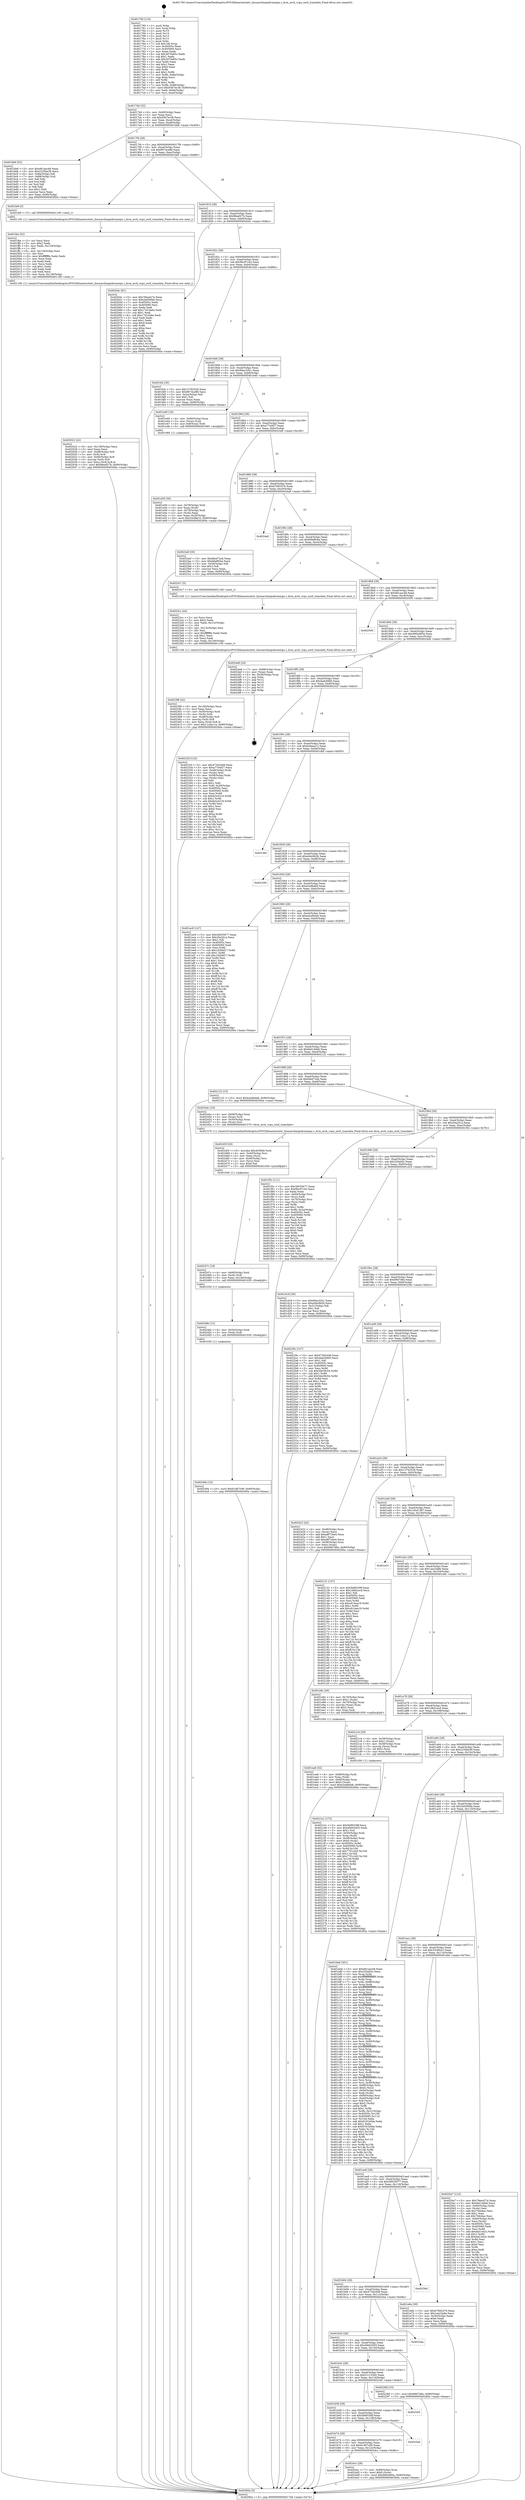 digraph "0x401760" {
  label = "0x401760 (/mnt/c/Users/mathe/Desktop/tcc/POCII/binaries/extr_linuxarchmipskvmmips.c_kvm_arch_vcpu_ioctl_translate_Final-ollvm.out::main(0))"
  labelloc = "t"
  node[shape=record]

  Entry [label="",width=0.3,height=0.3,shape=circle,fillcolor=black,style=filled]
  "0x4017d4" [label="{
     0x4017d4 [32]\l
     | [instrs]\l
     &nbsp;&nbsp;0x4017d4 \<+6\>: mov -0x90(%rbp),%eax\l
     &nbsp;&nbsp;0x4017da \<+2\>: mov %eax,%ecx\l
     &nbsp;&nbsp;0x4017dc \<+6\>: sub $0x93b7ec38,%ecx\l
     &nbsp;&nbsp;0x4017e2 \<+6\>: mov %eax,-0xa4(%rbp)\l
     &nbsp;&nbsp;0x4017e8 \<+6\>: mov %ecx,-0xa8(%rbp)\l
     &nbsp;&nbsp;0x4017ee \<+6\>: je 0000000000401bb6 \<main+0x456\>\l
  }"]
  "0x401bb6" [label="{
     0x401bb6 [53]\l
     | [instrs]\l
     &nbsp;&nbsp;0x401bb6 \<+5\>: mov $0xd61aac48,%eax\l
     &nbsp;&nbsp;0x401bbb \<+5\>: mov $0x2235ba39,%ecx\l
     &nbsp;&nbsp;0x401bc0 \<+6\>: mov -0x8a(%rbp),%dl\l
     &nbsp;&nbsp;0x401bc6 \<+7\>: mov -0x89(%rbp),%sil\l
     &nbsp;&nbsp;0x401bcd \<+3\>: mov %dl,%dil\l
     &nbsp;&nbsp;0x401bd0 \<+3\>: and %sil,%dil\l
     &nbsp;&nbsp;0x401bd3 \<+3\>: xor %sil,%dl\l
     &nbsp;&nbsp;0x401bd6 \<+3\>: or %dl,%dil\l
     &nbsp;&nbsp;0x401bd9 \<+4\>: test $0x1,%dil\l
     &nbsp;&nbsp;0x401bdd \<+3\>: cmovne %ecx,%eax\l
     &nbsp;&nbsp;0x401be0 \<+6\>: mov %eax,-0x90(%rbp)\l
     &nbsp;&nbsp;0x401be6 \<+5\>: jmp 000000000040260a \<main+0xeaa\>\l
  }"]
  "0x4017f4" [label="{
     0x4017f4 [28]\l
     | [instrs]\l
     &nbsp;&nbsp;0x4017f4 \<+5\>: jmp 00000000004017f9 \<main+0x99\>\l
     &nbsp;&nbsp;0x4017f9 \<+6\>: mov -0xa4(%rbp),%eax\l
     &nbsp;&nbsp;0x4017ff \<+5\>: sub $0x9674ce86,%eax\l
     &nbsp;&nbsp;0x401804 \<+6\>: mov %eax,-0xac(%rbp)\l
     &nbsp;&nbsp;0x40180a \<+6\>: je 0000000000401fe9 \<main+0x889\>\l
  }"]
  "0x40260a" [label="{
     0x40260a [5]\l
     | [instrs]\l
     &nbsp;&nbsp;0x40260a \<+5\>: jmp 00000000004017d4 \<main+0x74\>\l
  }"]
  "0x401760" [label="{
     0x401760 [116]\l
     | [instrs]\l
     &nbsp;&nbsp;0x401760 \<+1\>: push %rbp\l
     &nbsp;&nbsp;0x401761 \<+3\>: mov %rsp,%rbp\l
     &nbsp;&nbsp;0x401764 \<+2\>: push %r15\l
     &nbsp;&nbsp;0x401766 \<+2\>: push %r14\l
     &nbsp;&nbsp;0x401768 \<+2\>: push %r13\l
     &nbsp;&nbsp;0x40176a \<+2\>: push %r12\l
     &nbsp;&nbsp;0x40176c \<+1\>: push %rbx\l
     &nbsp;&nbsp;0x40176d \<+7\>: sub $0x148,%rsp\l
     &nbsp;&nbsp;0x401774 \<+7\>: mov 0x40505c,%eax\l
     &nbsp;&nbsp;0x40177b \<+7\>: mov 0x405060,%ecx\l
     &nbsp;&nbsp;0x401782 \<+2\>: mov %eax,%edx\l
     &nbsp;&nbsp;0x401784 \<+6\>: sub $0x3d70a65c,%edx\l
     &nbsp;&nbsp;0x40178a \<+3\>: sub $0x1,%edx\l
     &nbsp;&nbsp;0x40178d \<+6\>: add $0x3d70a65c,%edx\l
     &nbsp;&nbsp;0x401793 \<+3\>: imul %edx,%eax\l
     &nbsp;&nbsp;0x401796 \<+3\>: and $0x1,%eax\l
     &nbsp;&nbsp;0x401799 \<+3\>: cmp $0x0,%eax\l
     &nbsp;&nbsp;0x40179c \<+4\>: sete %r8b\l
     &nbsp;&nbsp;0x4017a0 \<+4\>: and $0x1,%r8b\l
     &nbsp;&nbsp;0x4017a4 \<+7\>: mov %r8b,-0x8a(%rbp)\l
     &nbsp;&nbsp;0x4017ab \<+3\>: cmp $0xa,%ecx\l
     &nbsp;&nbsp;0x4017ae \<+4\>: setl %r8b\l
     &nbsp;&nbsp;0x4017b2 \<+4\>: and $0x1,%r8b\l
     &nbsp;&nbsp;0x4017b6 \<+7\>: mov %r8b,-0x89(%rbp)\l
     &nbsp;&nbsp;0x4017bd \<+10\>: movl $0x93b7ec38,-0x90(%rbp)\l
     &nbsp;&nbsp;0x4017c7 \<+6\>: mov %edi,-0x94(%rbp)\l
     &nbsp;&nbsp;0x4017cd \<+7\>: mov %rsi,-0xa0(%rbp)\l
  }"]
  Exit [label="",width=0.3,height=0.3,shape=circle,fillcolor=black,style=filled,peripheries=2]
  "0x401fe9" [label="{
     0x401fe9 [5]\l
     | [instrs]\l
     &nbsp;&nbsp;0x401fe9 \<+5\>: call 0000000000401160 \<next_i\>\l
     | [calls]\l
     &nbsp;&nbsp;0x401160 \{1\} (/mnt/c/Users/mathe/Desktop/tcc/POCII/binaries/extr_linuxarchmipskvmmips.c_kvm_arch_vcpu_ioctl_translate_Final-ollvm.out::next_i)\l
  }"]
  "0x401810" [label="{
     0x401810 [28]\l
     | [instrs]\l
     &nbsp;&nbsp;0x401810 \<+5\>: jmp 0000000000401815 \<main+0xb5\>\l
     &nbsp;&nbsp;0x401815 \<+6\>: mov -0xa4(%rbp),%eax\l
     &nbsp;&nbsp;0x40181b \<+5\>: sub $0x96eef27b,%eax\l
     &nbsp;&nbsp;0x401820 \<+6\>: mov %eax,-0xb0(%rbp)\l
     &nbsp;&nbsp;0x401826 \<+6\>: je 000000000040204c \<main+0x8ec\>\l
  }"]
  "0x401b90" [label="{
     0x401b90\l
  }", style=dashed]
  "0x40204c" [label="{
     0x40204c [91]\l
     | [instrs]\l
     &nbsp;&nbsp;0x40204c \<+5\>: mov $0x78ee427e,%eax\l
     &nbsp;&nbsp;0x402051 \<+5\>: mov $0x2b0585fa,%ecx\l
     &nbsp;&nbsp;0x402056 \<+7\>: mov 0x40505c,%edx\l
     &nbsp;&nbsp;0x40205d \<+7\>: mov 0x405060,%esi\l
     &nbsp;&nbsp;0x402064 \<+2\>: mov %edx,%edi\l
     &nbsp;&nbsp;0x402066 \<+6\>: add $0x17d1da6a,%edi\l
     &nbsp;&nbsp;0x40206c \<+3\>: sub $0x1,%edi\l
     &nbsp;&nbsp;0x40206f \<+6\>: sub $0x17d1da6a,%edi\l
     &nbsp;&nbsp;0x402075 \<+3\>: imul %edi,%edx\l
     &nbsp;&nbsp;0x402078 \<+3\>: and $0x1,%edx\l
     &nbsp;&nbsp;0x40207b \<+3\>: cmp $0x0,%edx\l
     &nbsp;&nbsp;0x40207e \<+4\>: sete %r8b\l
     &nbsp;&nbsp;0x402082 \<+3\>: cmp $0xa,%esi\l
     &nbsp;&nbsp;0x402085 \<+4\>: setl %r9b\l
     &nbsp;&nbsp;0x402089 \<+3\>: mov %r8b,%r10b\l
     &nbsp;&nbsp;0x40208c \<+3\>: and %r9b,%r10b\l
     &nbsp;&nbsp;0x40208f \<+3\>: xor %r9b,%r8b\l
     &nbsp;&nbsp;0x402092 \<+3\>: or %r8b,%r10b\l
     &nbsp;&nbsp;0x402095 \<+4\>: test $0x1,%r10b\l
     &nbsp;&nbsp;0x402099 \<+3\>: cmovne %ecx,%eax\l
     &nbsp;&nbsp;0x40209c \<+6\>: mov %eax,-0x90(%rbp)\l
     &nbsp;&nbsp;0x4020a2 \<+5\>: jmp 000000000040260a \<main+0xeaa\>\l
  }"]
  "0x40182c" [label="{
     0x40182c [28]\l
     | [instrs]\l
     &nbsp;&nbsp;0x40182c \<+5\>: jmp 0000000000401831 \<main+0xd1\>\l
     &nbsp;&nbsp;0x401831 \<+6\>: mov -0xa4(%rbp),%eax\l
     &nbsp;&nbsp;0x401837 \<+5\>: sub $0x9bc97c43,%eax\l
     &nbsp;&nbsp;0x40183c \<+6\>: mov %eax,-0xb4(%rbp)\l
     &nbsp;&nbsp;0x401842 \<+6\>: je 0000000000401fcb \<main+0x86b\>\l
  }"]
  "0x4024cc" [label="{
     0x4024cc [28]\l
     | [instrs]\l
     &nbsp;&nbsp;0x4024cc \<+7\>: mov -0x88(%rbp),%rax\l
     &nbsp;&nbsp;0x4024d3 \<+6\>: movl $0x0,(%rax)\l
     &nbsp;&nbsp;0x4024d9 \<+10\>: movl $0xd90e485a,-0x90(%rbp)\l
     &nbsp;&nbsp;0x4024e3 \<+5\>: jmp 000000000040260a \<main+0xeaa\>\l
  }"]
  "0x401fcb" [label="{
     0x401fcb [30]\l
     | [instrs]\l
     &nbsp;&nbsp;0x401fcb \<+5\>: mov $0x13762526,%eax\l
     &nbsp;&nbsp;0x401fd0 \<+5\>: mov $0x9674ce86,%ecx\l
     &nbsp;&nbsp;0x401fd5 \<+3\>: mov -0x2a(%rbp),%dl\l
     &nbsp;&nbsp;0x401fd8 \<+3\>: test $0x1,%dl\l
     &nbsp;&nbsp;0x401fdb \<+3\>: cmovne %ecx,%eax\l
     &nbsp;&nbsp;0x401fde \<+6\>: mov %eax,-0x90(%rbp)\l
     &nbsp;&nbsp;0x401fe4 \<+5\>: jmp 000000000040260a \<main+0xeaa\>\l
  }"]
  "0x401848" [label="{
     0x401848 [28]\l
     | [instrs]\l
     &nbsp;&nbsp;0x401848 \<+5\>: jmp 000000000040184d \<main+0xed\>\l
     &nbsp;&nbsp;0x40184d \<+6\>: mov -0xa4(%rbp),%eax\l
     &nbsp;&nbsp;0x401853 \<+5\>: sub $0x9dac32b1,%eax\l
     &nbsp;&nbsp;0x401858 \<+6\>: mov %eax,-0xb8(%rbp)\l
     &nbsp;&nbsp;0x40185e \<+6\>: je 0000000000401e40 \<main+0x6e0\>\l
  }"]
  "0x401b74" [label="{
     0x401b74 [28]\l
     | [instrs]\l
     &nbsp;&nbsp;0x401b74 \<+5\>: jmp 0000000000401b79 \<main+0x419\>\l
     &nbsp;&nbsp;0x401b79 \<+6\>: mov -0xa4(%rbp),%eax\l
     &nbsp;&nbsp;0x401b7f \<+5\>: sub $0x61d67c09,%eax\l
     &nbsp;&nbsp;0x401b84 \<+6\>: mov %eax,-0x12c(%rbp)\l
     &nbsp;&nbsp;0x401b8a \<+6\>: je 00000000004024cc \<main+0xd6c\>\l
  }"]
  "0x401e40" [label="{
     0x401e40 [16]\l
     | [instrs]\l
     &nbsp;&nbsp;0x401e40 \<+4\>: mov -0x80(%rbp),%rax\l
     &nbsp;&nbsp;0x401e44 \<+3\>: mov (%rax),%rax\l
     &nbsp;&nbsp;0x401e47 \<+4\>: mov 0x8(%rax),%rdi\l
     &nbsp;&nbsp;0x401e4b \<+5\>: call 0000000000401060 \<atoi@plt\>\l
     | [calls]\l
     &nbsp;&nbsp;0x401060 \{1\} (unknown)\l
  }"]
  "0x401864" [label="{
     0x401864 [28]\l
     | [instrs]\l
     &nbsp;&nbsp;0x401864 \<+5\>: jmp 0000000000401869 \<main+0x109\>\l
     &nbsp;&nbsp;0x401869 \<+6\>: mov -0xa4(%rbp),%eax\l
     &nbsp;&nbsp;0x40186f \<+5\>: sub $0xa77e4f27,%eax\l
     &nbsp;&nbsp;0x401874 \<+6\>: mov %eax,-0xbc(%rbp)\l
     &nbsp;&nbsp;0x40187a \<+6\>: je 00000000004023a9 \<main+0xc49\>\l
  }"]
  "0x4025ad" [label="{
     0x4025ad\l
  }", style=dashed]
  "0x4023a9" [label="{
     0x4023a9 [30]\l
     | [instrs]\l
     &nbsp;&nbsp;0x4023a9 \<+5\>: mov $0xfded72a4,%eax\l
     &nbsp;&nbsp;0x4023ae \<+5\>: mov $0xb9af9cbe,%ecx\l
     &nbsp;&nbsp;0x4023b3 \<+3\>: mov -0x29(%rbp),%dl\l
     &nbsp;&nbsp;0x4023b6 \<+3\>: test $0x1,%dl\l
     &nbsp;&nbsp;0x4023b9 \<+3\>: cmovne %ecx,%eax\l
     &nbsp;&nbsp;0x4023bc \<+6\>: mov %eax,-0x90(%rbp)\l
     &nbsp;&nbsp;0x4023c2 \<+5\>: jmp 000000000040260a \<main+0xeaa\>\l
  }"]
  "0x401880" [label="{
     0x401880 [28]\l
     | [instrs]\l
     &nbsp;&nbsp;0x401880 \<+5\>: jmp 0000000000401885 \<main+0x125\>\l
     &nbsp;&nbsp;0x401885 \<+6\>: mov -0xa4(%rbp),%eax\l
     &nbsp;&nbsp;0x40188b \<+5\>: sub $0xb7692476,%eax\l
     &nbsp;&nbsp;0x401890 \<+6\>: mov %eax,-0xc0(%rbp)\l
     &nbsp;&nbsp;0x401896 \<+6\>: je 00000000004024a9 \<main+0xd49\>\l
  }"]
  "0x401b58" [label="{
     0x401b58 [28]\l
     | [instrs]\l
     &nbsp;&nbsp;0x401b58 \<+5\>: jmp 0000000000401b5d \<main+0x3fd\>\l
     &nbsp;&nbsp;0x401b5d \<+6\>: mov -0xa4(%rbp),%eax\l
     &nbsp;&nbsp;0x401b63 \<+5\>: sub $0x5b89338f,%eax\l
     &nbsp;&nbsp;0x401b68 \<+6\>: mov %eax,-0x128(%rbp)\l
     &nbsp;&nbsp;0x401b6e \<+6\>: je 00000000004025ad \<main+0xe4d\>\l
  }"]
  "0x4024a9" [label="{
     0x4024a9\l
  }", style=dashed]
  "0x40189c" [label="{
     0x40189c [28]\l
     | [instrs]\l
     &nbsp;&nbsp;0x40189c \<+5\>: jmp 00000000004018a1 \<main+0x141\>\l
     &nbsp;&nbsp;0x4018a1 \<+6\>: mov -0xa4(%rbp),%eax\l
     &nbsp;&nbsp;0x4018a7 \<+5\>: sub $0xb9af9cbe,%eax\l
     &nbsp;&nbsp;0x4018ac \<+6\>: mov %eax,-0xc4(%rbp)\l
     &nbsp;&nbsp;0x4018b2 \<+6\>: je 00000000004023c7 \<main+0xc67\>\l
  }"]
  "0x402545" [label="{
     0x402545\l
  }", style=dashed]
  "0x4023c7" [label="{
     0x4023c7 [5]\l
     | [instrs]\l
     &nbsp;&nbsp;0x4023c7 \<+5\>: call 0000000000401160 \<next_i\>\l
     | [calls]\l
     &nbsp;&nbsp;0x401160 \{1\} (/mnt/c/Users/mathe/Desktop/tcc/POCII/binaries/extr_linuxarchmipskvmmips.c_kvm_arch_vcpu_ioctl_translate_Final-ollvm.out::next_i)\l
  }"]
  "0x4018b8" [label="{
     0x4018b8 [28]\l
     | [instrs]\l
     &nbsp;&nbsp;0x4018b8 \<+5\>: jmp 00000000004018bd \<main+0x15d\>\l
     &nbsp;&nbsp;0x4018bd \<+6\>: mov -0xa4(%rbp),%eax\l
     &nbsp;&nbsp;0x4018c3 \<+5\>: sub $0xd61aac48,%eax\l
     &nbsp;&nbsp;0x4018c8 \<+6\>: mov %eax,-0xc8(%rbp)\l
     &nbsp;&nbsp;0x4018ce \<+6\>: je 0000000000402500 \<main+0xda0\>\l
  }"]
  "0x40249a" [label="{
     0x40249a [15]\l
     | [instrs]\l
     &nbsp;&nbsp;0x40249a \<+10\>: movl $0x61d67c09,-0x90(%rbp)\l
     &nbsp;&nbsp;0x4024a4 \<+5\>: jmp 000000000040260a \<main+0xeaa\>\l
  }"]
  "0x402500" [label="{
     0x402500\l
  }", style=dashed]
  "0x4018d4" [label="{
     0x4018d4 [28]\l
     | [instrs]\l
     &nbsp;&nbsp;0x4018d4 \<+5\>: jmp 00000000004018d9 \<main+0x179\>\l
     &nbsp;&nbsp;0x4018d9 \<+6\>: mov -0xa4(%rbp),%eax\l
     &nbsp;&nbsp;0x4018df \<+5\>: sub $0xd90e485a,%eax\l
     &nbsp;&nbsp;0x4018e4 \<+6\>: mov %eax,-0xcc(%rbp)\l
     &nbsp;&nbsp;0x4018ea \<+6\>: je 00000000004024e8 \<main+0xd88\>\l
  }"]
  "0x40248e" [label="{
     0x40248e [12]\l
     | [instrs]\l
     &nbsp;&nbsp;0x40248e \<+4\>: mov -0x50(%rbp),%rdi\l
     &nbsp;&nbsp;0x402492 \<+3\>: mov (%rdi),%rdi\l
     &nbsp;&nbsp;0x402495 \<+5\>: call 0000000000401030 \<free@plt\>\l
     | [calls]\l
     &nbsp;&nbsp;0x401030 \{1\} (unknown)\l
  }"]
  "0x4024e8" [label="{
     0x4024e8 [24]\l
     | [instrs]\l
     &nbsp;&nbsp;0x4024e8 \<+7\>: mov -0x88(%rbp),%rax\l
     &nbsp;&nbsp;0x4024ef \<+2\>: mov (%rax),%eax\l
     &nbsp;&nbsp;0x4024f1 \<+4\>: lea -0x28(%rbp),%rsp\l
     &nbsp;&nbsp;0x4024f5 \<+1\>: pop %rbx\l
     &nbsp;&nbsp;0x4024f6 \<+2\>: pop %r12\l
     &nbsp;&nbsp;0x4024f8 \<+2\>: pop %r13\l
     &nbsp;&nbsp;0x4024fa \<+2\>: pop %r14\l
     &nbsp;&nbsp;0x4024fc \<+2\>: pop %r15\l
     &nbsp;&nbsp;0x4024fe \<+1\>: pop %rbp\l
     &nbsp;&nbsp;0x4024ff \<+1\>: ret\l
  }"]
  "0x4018f0" [label="{
     0x4018f0 [28]\l
     | [instrs]\l
     &nbsp;&nbsp;0x4018f0 \<+5\>: jmp 00000000004018f5 \<main+0x195\>\l
     &nbsp;&nbsp;0x4018f5 \<+6\>: mov -0xa4(%rbp),%eax\l
     &nbsp;&nbsp;0x4018fb \<+5\>: sub $0xdadc9d00,%eax\l
     &nbsp;&nbsp;0x401900 \<+6\>: mov %eax,-0xd0(%rbp)\l
     &nbsp;&nbsp;0x401906 \<+6\>: je 000000000040232f \<main+0xbcf\>\l
  }"]
  "0x40247c" [label="{
     0x40247c [18]\l
     | [instrs]\l
     &nbsp;&nbsp;0x40247c \<+4\>: mov -0x68(%rbp),%rdi\l
     &nbsp;&nbsp;0x402480 \<+3\>: mov (%rdi),%rdi\l
     &nbsp;&nbsp;0x402483 \<+6\>: mov %eax,-0x144(%rbp)\l
     &nbsp;&nbsp;0x402489 \<+5\>: call 0000000000401030 \<free@plt\>\l
     | [calls]\l
     &nbsp;&nbsp;0x401030 \{1\} (unknown)\l
  }"]
  "0x40232f" [label="{
     0x40232f [122]\l
     | [instrs]\l
     &nbsp;&nbsp;0x40232f \<+5\>: mov $0x473d2448,%eax\l
     &nbsp;&nbsp;0x402334 \<+5\>: mov $0xa77e4f27,%ecx\l
     &nbsp;&nbsp;0x402339 \<+4\>: mov -0x48(%rbp),%rdx\l
     &nbsp;&nbsp;0x40233d \<+2\>: mov (%rdx),%esi\l
     &nbsp;&nbsp;0x40233f \<+4\>: mov -0x58(%rbp),%rdx\l
     &nbsp;&nbsp;0x402343 \<+2\>: cmp (%rdx),%esi\l
     &nbsp;&nbsp;0x402345 \<+4\>: setl %dil\l
     &nbsp;&nbsp;0x402349 \<+4\>: and $0x1,%dil\l
     &nbsp;&nbsp;0x40234d \<+4\>: mov %dil,-0x29(%rbp)\l
     &nbsp;&nbsp;0x402351 \<+7\>: mov 0x40505c,%esi\l
     &nbsp;&nbsp;0x402358 \<+8\>: mov 0x405060,%r8d\l
     &nbsp;&nbsp;0x402360 \<+3\>: mov %esi,%r9d\l
     &nbsp;&nbsp;0x402363 \<+7\>: sub $0xfa3c4216,%r9d\l
     &nbsp;&nbsp;0x40236a \<+4\>: sub $0x1,%r9d\l
     &nbsp;&nbsp;0x40236e \<+7\>: add $0xfa3c4216,%r9d\l
     &nbsp;&nbsp;0x402375 \<+4\>: imul %r9d,%esi\l
     &nbsp;&nbsp;0x402379 \<+3\>: and $0x1,%esi\l
     &nbsp;&nbsp;0x40237c \<+3\>: cmp $0x0,%esi\l
     &nbsp;&nbsp;0x40237f \<+4\>: sete %dil\l
     &nbsp;&nbsp;0x402383 \<+4\>: cmp $0xa,%r8d\l
     &nbsp;&nbsp;0x402387 \<+4\>: setl %r10b\l
     &nbsp;&nbsp;0x40238b \<+3\>: mov %dil,%r11b\l
     &nbsp;&nbsp;0x40238e \<+3\>: and %r10b,%r11b\l
     &nbsp;&nbsp;0x402391 \<+3\>: xor %r10b,%dil\l
     &nbsp;&nbsp;0x402394 \<+3\>: or %dil,%r11b\l
     &nbsp;&nbsp;0x402397 \<+4\>: test $0x1,%r11b\l
     &nbsp;&nbsp;0x40239b \<+3\>: cmovne %ecx,%eax\l
     &nbsp;&nbsp;0x40239e \<+6\>: mov %eax,-0x90(%rbp)\l
     &nbsp;&nbsp;0x4023a4 \<+5\>: jmp 000000000040260a \<main+0xeaa\>\l
  }"]
  "0x40190c" [label="{
     0x40190c [28]\l
     | [instrs]\l
     &nbsp;&nbsp;0x40190c \<+5\>: jmp 0000000000401911 \<main+0x1b1\>\l
     &nbsp;&nbsp;0x401911 \<+6\>: mov -0xa4(%rbp),%eax\l
     &nbsp;&nbsp;0x401917 \<+5\>: sub $0xdc9eea12,%eax\l
     &nbsp;&nbsp;0x40191c \<+6\>: mov %eax,-0xd4(%rbp)\l
     &nbsp;&nbsp;0x401922 \<+6\>: je 0000000000401dbf \<main+0x65f\>\l
  }"]
  "0x40245f" [label="{
     0x40245f [29]\l
     | [instrs]\l
     &nbsp;&nbsp;0x40245f \<+10\>: movabs $0x4030b6,%rdi\l
     &nbsp;&nbsp;0x402469 \<+4\>: mov -0x40(%rbp),%rsi\l
     &nbsp;&nbsp;0x40246d \<+2\>: mov %eax,(%rsi)\l
     &nbsp;&nbsp;0x40246f \<+4\>: mov -0x40(%rbp),%rsi\l
     &nbsp;&nbsp;0x402473 \<+2\>: mov (%rsi),%esi\l
     &nbsp;&nbsp;0x402475 \<+2\>: mov $0x0,%al\l
     &nbsp;&nbsp;0x402477 \<+5\>: call 0000000000401040 \<printf@plt\>\l
     | [calls]\l
     &nbsp;&nbsp;0x401040 \{1\} (unknown)\l
  }"]
  "0x401dbf" [label="{
     0x401dbf\l
  }", style=dashed]
  "0x401928" [label="{
     0x401928 [28]\l
     | [instrs]\l
     &nbsp;&nbsp;0x401928 \<+5\>: jmp 000000000040192d \<main+0x1cd\>\l
     &nbsp;&nbsp;0x40192d \<+6\>: mov -0xa4(%rbp),%eax\l
     &nbsp;&nbsp;0x401933 \<+5\>: sub $0xe0dc9b3b,%eax\l
     &nbsp;&nbsp;0x401938 \<+6\>: mov %eax,-0xd8(%rbp)\l
     &nbsp;&nbsp;0x40193e \<+6\>: je 0000000000401d36 \<main+0x5d6\>\l
  }"]
  "0x4023f8" [label="{
     0x4023f8 [42]\l
     | [instrs]\l
     &nbsp;&nbsp;0x4023f8 \<+6\>: mov -0x140(%rbp),%ecx\l
     &nbsp;&nbsp;0x4023fe \<+3\>: imul %eax,%ecx\l
     &nbsp;&nbsp;0x402401 \<+4\>: mov -0x50(%rbp),%rdi\l
     &nbsp;&nbsp;0x402405 \<+3\>: mov (%rdi),%rdi\l
     &nbsp;&nbsp;0x402408 \<+4\>: mov -0x48(%rbp),%r8\l
     &nbsp;&nbsp;0x40240c \<+3\>: movslq (%r8),%r8\l
     &nbsp;&nbsp;0x40240f \<+4\>: mov %ecx,(%rdi,%r8,4)\l
     &nbsp;&nbsp;0x402413 \<+10\>: movl $0x11cba11a,-0x90(%rbp)\l
     &nbsp;&nbsp;0x40241d \<+5\>: jmp 000000000040260a \<main+0xeaa\>\l
  }"]
  "0x401d36" [label="{
     0x401d36\l
  }", style=dashed]
  "0x401944" [label="{
     0x401944 [28]\l
     | [instrs]\l
     &nbsp;&nbsp;0x401944 \<+5\>: jmp 0000000000401949 \<main+0x1e9\>\l
     &nbsp;&nbsp;0x401949 \<+6\>: mov -0xa4(%rbp),%eax\l
     &nbsp;&nbsp;0x40194f \<+5\>: sub $0xe2a9bde8,%eax\l
     &nbsp;&nbsp;0x401954 \<+6\>: mov %eax,-0xdc(%rbp)\l
     &nbsp;&nbsp;0x40195a \<+6\>: je 0000000000401ec9 \<main+0x769\>\l
  }"]
  "0x4023cc" [label="{
     0x4023cc [44]\l
     | [instrs]\l
     &nbsp;&nbsp;0x4023cc \<+2\>: xor %ecx,%ecx\l
     &nbsp;&nbsp;0x4023ce \<+5\>: mov $0x2,%edx\l
     &nbsp;&nbsp;0x4023d3 \<+6\>: mov %edx,-0x13c(%rbp)\l
     &nbsp;&nbsp;0x4023d9 \<+1\>: cltd\l
     &nbsp;&nbsp;0x4023da \<+6\>: mov -0x13c(%rbp),%esi\l
     &nbsp;&nbsp;0x4023e0 \<+2\>: idiv %esi\l
     &nbsp;&nbsp;0x4023e2 \<+6\>: imul $0xfffffffe,%edx,%edx\l
     &nbsp;&nbsp;0x4023e8 \<+3\>: sub $0x1,%ecx\l
     &nbsp;&nbsp;0x4023eb \<+2\>: sub %ecx,%edx\l
     &nbsp;&nbsp;0x4023ed \<+6\>: mov %edx,-0x140(%rbp)\l
     &nbsp;&nbsp;0x4023f3 \<+5\>: call 0000000000401160 \<next_i\>\l
     | [calls]\l
     &nbsp;&nbsp;0x401160 \{1\} (/mnt/c/Users/mathe/Desktop/tcc/POCII/binaries/extr_linuxarchmipskvmmips.c_kvm_arch_vcpu_ioctl_translate_Final-ollvm.out::next_i)\l
  }"]
  "0x401ec9" [label="{
     0x401ec9 [147]\l
     | [instrs]\l
     &nbsp;&nbsp;0x401ec9 \<+5\>: mov $0x36035677,%eax\l
     &nbsp;&nbsp;0x401ece \<+5\>: mov $0x20a201a,%ecx\l
     &nbsp;&nbsp;0x401ed3 \<+2\>: mov $0x1,%dl\l
     &nbsp;&nbsp;0x401ed5 \<+7\>: mov 0x40505c,%esi\l
     &nbsp;&nbsp;0x401edc \<+7\>: mov 0x405060,%edi\l
     &nbsp;&nbsp;0x401ee3 \<+3\>: mov %esi,%r8d\l
     &nbsp;&nbsp;0x401ee6 \<+7\>: sub $0x1d2bbf17,%r8d\l
     &nbsp;&nbsp;0x401eed \<+4\>: sub $0x1,%r8d\l
     &nbsp;&nbsp;0x401ef1 \<+7\>: add $0x1d2bbf17,%r8d\l
     &nbsp;&nbsp;0x401ef8 \<+4\>: imul %r8d,%esi\l
     &nbsp;&nbsp;0x401efc \<+3\>: and $0x1,%esi\l
     &nbsp;&nbsp;0x401eff \<+3\>: cmp $0x0,%esi\l
     &nbsp;&nbsp;0x401f02 \<+4\>: sete %r9b\l
     &nbsp;&nbsp;0x401f06 \<+3\>: cmp $0xa,%edi\l
     &nbsp;&nbsp;0x401f09 \<+4\>: setl %r10b\l
     &nbsp;&nbsp;0x401f0d \<+3\>: mov %r9b,%r11b\l
     &nbsp;&nbsp;0x401f10 \<+4\>: xor $0xff,%r11b\l
     &nbsp;&nbsp;0x401f14 \<+3\>: mov %r10b,%bl\l
     &nbsp;&nbsp;0x401f17 \<+3\>: xor $0xff,%bl\l
     &nbsp;&nbsp;0x401f1a \<+3\>: xor $0x1,%dl\l
     &nbsp;&nbsp;0x401f1d \<+3\>: mov %r11b,%r14b\l
     &nbsp;&nbsp;0x401f20 \<+4\>: and $0xff,%r14b\l
     &nbsp;&nbsp;0x401f24 \<+3\>: and %dl,%r9b\l
     &nbsp;&nbsp;0x401f27 \<+3\>: mov %bl,%r15b\l
     &nbsp;&nbsp;0x401f2a \<+4\>: and $0xff,%r15b\l
     &nbsp;&nbsp;0x401f2e \<+3\>: and %dl,%r10b\l
     &nbsp;&nbsp;0x401f31 \<+3\>: or %r9b,%r14b\l
     &nbsp;&nbsp;0x401f34 \<+3\>: or %r10b,%r15b\l
     &nbsp;&nbsp;0x401f37 \<+3\>: xor %r15b,%r14b\l
     &nbsp;&nbsp;0x401f3a \<+3\>: or %bl,%r11b\l
     &nbsp;&nbsp;0x401f3d \<+4\>: xor $0xff,%r11b\l
     &nbsp;&nbsp;0x401f41 \<+3\>: or $0x1,%dl\l
     &nbsp;&nbsp;0x401f44 \<+3\>: and %dl,%r11b\l
     &nbsp;&nbsp;0x401f47 \<+3\>: or %r11b,%r14b\l
     &nbsp;&nbsp;0x401f4a \<+4\>: test $0x1,%r14b\l
     &nbsp;&nbsp;0x401f4e \<+3\>: cmovne %ecx,%eax\l
     &nbsp;&nbsp;0x401f51 \<+6\>: mov %eax,-0x90(%rbp)\l
     &nbsp;&nbsp;0x401f57 \<+5\>: jmp 000000000040260a \<main+0xeaa\>\l
  }"]
  "0x401960" [label="{
     0x401960 [28]\l
     | [instrs]\l
     &nbsp;&nbsp;0x401960 \<+5\>: jmp 0000000000401965 \<main+0x205\>\l
     &nbsp;&nbsp;0x401965 \<+6\>: mov -0xa4(%rbp),%eax\l
     &nbsp;&nbsp;0x40196b \<+5\>: sub $0xea2d9aa9,%eax\l
     &nbsp;&nbsp;0x401970 \<+6\>: mov %eax,-0xe0(%rbp)\l
     &nbsp;&nbsp;0x401976 \<+6\>: je 00000000004024b8 \<main+0xd58\>\l
  }"]
  "0x401b3c" [label="{
     0x401b3c [28]\l
     | [instrs]\l
     &nbsp;&nbsp;0x401b3c \<+5\>: jmp 0000000000401b41 \<main+0x3e1\>\l
     &nbsp;&nbsp;0x401b41 \<+6\>: mov -0xa4(%rbp),%eax\l
     &nbsp;&nbsp;0x401b47 \<+5\>: sub $0x51c153d2,%eax\l
     &nbsp;&nbsp;0x401b4c \<+6\>: mov %eax,-0x124(%rbp)\l
     &nbsp;&nbsp;0x401b52 \<+6\>: je 0000000000402545 \<main+0xde5\>\l
  }"]
  "0x4024b8" [label="{
     0x4024b8\l
  }", style=dashed]
  "0x40197c" [label="{
     0x40197c [28]\l
     | [instrs]\l
     &nbsp;&nbsp;0x40197c \<+5\>: jmp 0000000000401981 \<main+0x221\>\l
     &nbsp;&nbsp;0x401981 \<+6\>: mov -0xa4(%rbp),%eax\l
     &nbsp;&nbsp;0x401987 \<+5\>: sub $0xf4d14bb6,%eax\l
     &nbsp;&nbsp;0x40198c \<+6\>: mov %eax,-0xe4(%rbp)\l
     &nbsp;&nbsp;0x401992 \<+6\>: je 0000000000402122 \<main+0x9c2\>\l
  }"]
  "0x40228d" [label="{
     0x40228d [15]\l
     | [instrs]\l
     &nbsp;&nbsp;0x40228d \<+10\>: movl $0x99d7d6e,-0x90(%rbp)\l
     &nbsp;&nbsp;0x402297 \<+5\>: jmp 000000000040260a \<main+0xeaa\>\l
  }"]
  "0x402122" [label="{
     0x402122 [15]\l
     | [instrs]\l
     &nbsp;&nbsp;0x402122 \<+10\>: movl $0xe2a9bde8,-0x90(%rbp)\l
     &nbsp;&nbsp;0x40212c \<+5\>: jmp 000000000040260a \<main+0xeaa\>\l
  }"]
  "0x401998" [label="{
     0x401998 [28]\l
     | [instrs]\l
     &nbsp;&nbsp;0x401998 \<+5\>: jmp 000000000040199d \<main+0x23d\>\l
     &nbsp;&nbsp;0x40199d \<+6\>: mov -0xa4(%rbp),%eax\l
     &nbsp;&nbsp;0x4019a3 \<+5\>: sub $0xfded72a4,%eax\l
     &nbsp;&nbsp;0x4019a8 \<+6\>: mov %eax,-0xe8(%rbp)\l
     &nbsp;&nbsp;0x4019ae \<+6\>: je 000000000040244c \<main+0xcec\>\l
  }"]
  "0x401b20" [label="{
     0x401b20 [28]\l
     | [instrs]\l
     &nbsp;&nbsp;0x401b20 \<+5\>: jmp 0000000000401b25 \<main+0x3c5\>\l
     &nbsp;&nbsp;0x401b25 \<+6\>: mov -0xa4(%rbp),%eax\l
     &nbsp;&nbsp;0x401b2b \<+5\>: sub $0x49d43455,%eax\l
     &nbsp;&nbsp;0x401b30 \<+6\>: mov %eax,-0x120(%rbp)\l
     &nbsp;&nbsp;0x401b36 \<+6\>: je 000000000040228d \<main+0xb2d\>\l
  }"]
  "0x40244c" [label="{
     0x40244c [19]\l
     | [instrs]\l
     &nbsp;&nbsp;0x40244c \<+4\>: mov -0x68(%rbp),%rax\l
     &nbsp;&nbsp;0x402450 \<+3\>: mov (%rax),%rdi\l
     &nbsp;&nbsp;0x402453 \<+4\>: mov -0x50(%rbp),%rax\l
     &nbsp;&nbsp;0x402457 \<+3\>: mov (%rax),%rsi\l
     &nbsp;&nbsp;0x40245a \<+5\>: call 0000000000401570 \<kvm_arch_vcpu_ioctl_translate\>\l
     | [calls]\l
     &nbsp;&nbsp;0x401570 \{1\} (/mnt/c/Users/mathe/Desktop/tcc/POCII/binaries/extr_linuxarchmipskvmmips.c_kvm_arch_vcpu_ioctl_translate_Final-ollvm.out::kvm_arch_vcpu_ioctl_translate)\l
  }"]
  "0x4019b4" [label="{
     0x4019b4 [28]\l
     | [instrs]\l
     &nbsp;&nbsp;0x4019b4 \<+5\>: jmp 00000000004019b9 \<main+0x259\>\l
     &nbsp;&nbsp;0x4019b9 \<+6\>: mov -0xa4(%rbp),%eax\l
     &nbsp;&nbsp;0x4019bf \<+5\>: sub $0x20a201a,%eax\l
     &nbsp;&nbsp;0x4019c4 \<+6\>: mov %eax,-0xec(%rbp)\l
     &nbsp;&nbsp;0x4019ca \<+6\>: je 0000000000401f5c \<main+0x7fc\>\l
  }"]
  "0x4025ea" [label="{
     0x4025ea\l
  }", style=dashed]
  "0x401f5c" [label="{
     0x401f5c [111]\l
     | [instrs]\l
     &nbsp;&nbsp;0x401f5c \<+5\>: mov $0x36035677,%eax\l
     &nbsp;&nbsp;0x401f61 \<+5\>: mov $0x9bc97c43,%ecx\l
     &nbsp;&nbsp;0x401f66 \<+2\>: xor %edx,%edx\l
     &nbsp;&nbsp;0x401f68 \<+4\>: mov -0x60(%rbp),%rsi\l
     &nbsp;&nbsp;0x401f6c \<+2\>: mov (%rsi),%edi\l
     &nbsp;&nbsp;0x401f6e \<+4\>: mov -0x70(%rbp),%rsi\l
     &nbsp;&nbsp;0x401f72 \<+2\>: cmp (%rsi),%edi\l
     &nbsp;&nbsp;0x401f74 \<+4\>: setl %r8b\l
     &nbsp;&nbsp;0x401f78 \<+4\>: and $0x1,%r8b\l
     &nbsp;&nbsp;0x401f7c \<+4\>: mov %r8b,-0x2a(%rbp)\l
     &nbsp;&nbsp;0x401f80 \<+7\>: mov 0x40505c,%edi\l
     &nbsp;&nbsp;0x401f87 \<+8\>: mov 0x405060,%r9d\l
     &nbsp;&nbsp;0x401f8f \<+3\>: sub $0x1,%edx\l
     &nbsp;&nbsp;0x401f92 \<+3\>: mov %edi,%r10d\l
     &nbsp;&nbsp;0x401f95 \<+3\>: add %edx,%r10d\l
     &nbsp;&nbsp;0x401f98 \<+4\>: imul %r10d,%edi\l
     &nbsp;&nbsp;0x401f9c \<+3\>: and $0x1,%edi\l
     &nbsp;&nbsp;0x401f9f \<+3\>: cmp $0x0,%edi\l
     &nbsp;&nbsp;0x401fa2 \<+4\>: sete %r8b\l
     &nbsp;&nbsp;0x401fa6 \<+4\>: cmp $0xa,%r9d\l
     &nbsp;&nbsp;0x401faa \<+4\>: setl %r11b\l
     &nbsp;&nbsp;0x401fae \<+3\>: mov %r8b,%bl\l
     &nbsp;&nbsp;0x401fb1 \<+3\>: and %r11b,%bl\l
     &nbsp;&nbsp;0x401fb4 \<+3\>: xor %r11b,%r8b\l
     &nbsp;&nbsp;0x401fb7 \<+3\>: or %r8b,%bl\l
     &nbsp;&nbsp;0x401fba \<+3\>: test $0x1,%bl\l
     &nbsp;&nbsp;0x401fbd \<+3\>: cmovne %ecx,%eax\l
     &nbsp;&nbsp;0x401fc0 \<+6\>: mov %eax,-0x90(%rbp)\l
     &nbsp;&nbsp;0x401fc6 \<+5\>: jmp 000000000040260a \<main+0xeaa\>\l
  }"]
  "0x4019d0" [label="{
     0x4019d0 [28]\l
     | [instrs]\l
     &nbsp;&nbsp;0x4019d0 \<+5\>: jmp 00000000004019d5 \<main+0x275\>\l
     &nbsp;&nbsp;0x4019d5 \<+6\>: mov -0xa4(%rbp),%eax\l
     &nbsp;&nbsp;0x4019db \<+5\>: sub $0x320ab5c,%eax\l
     &nbsp;&nbsp;0x4019e0 \<+6\>: mov %eax,-0xf0(%rbp)\l
     &nbsp;&nbsp;0x4019e6 \<+6\>: je 0000000000401d18 \<main+0x5b8\>\l
  }"]
  "0x401b04" [label="{
     0x401b04 [28]\l
     | [instrs]\l
     &nbsp;&nbsp;0x401b04 \<+5\>: jmp 0000000000401b09 \<main+0x3a9\>\l
     &nbsp;&nbsp;0x401b09 \<+6\>: mov -0xa4(%rbp),%eax\l
     &nbsp;&nbsp;0x401b0f \<+5\>: sub $0x473d2448,%eax\l
     &nbsp;&nbsp;0x401b14 \<+6\>: mov %eax,-0x11c(%rbp)\l
     &nbsp;&nbsp;0x401b1a \<+6\>: je 00000000004025ea \<main+0xe8a\>\l
  }"]
  "0x401d18" [label="{
     0x401d18 [30]\l
     | [instrs]\l
     &nbsp;&nbsp;0x401d18 \<+5\>: mov $0x9dac32b1,%eax\l
     &nbsp;&nbsp;0x401d1d \<+5\>: mov $0xe0dc9b3b,%ecx\l
     &nbsp;&nbsp;0x401d22 \<+3\>: mov -0x31(%rbp),%dl\l
     &nbsp;&nbsp;0x401d25 \<+3\>: test $0x1,%dl\l
     &nbsp;&nbsp;0x401d28 \<+3\>: cmovne %ecx,%eax\l
     &nbsp;&nbsp;0x401d2b \<+6\>: mov %eax,-0x90(%rbp)\l
     &nbsp;&nbsp;0x401d31 \<+5\>: jmp 000000000040260a \<main+0xeaa\>\l
  }"]
  "0x4019ec" [label="{
     0x4019ec [28]\l
     | [instrs]\l
     &nbsp;&nbsp;0x4019ec \<+5\>: jmp 00000000004019f1 \<main+0x291\>\l
     &nbsp;&nbsp;0x4019f1 \<+6\>: mov -0xa4(%rbp),%eax\l
     &nbsp;&nbsp;0x4019f7 \<+5\>: sub $0x99d7d6e,%eax\l
     &nbsp;&nbsp;0x4019fc \<+6\>: mov %eax,-0xf4(%rbp)\l
     &nbsp;&nbsp;0x401a02 \<+6\>: je 000000000040229c \<main+0xb3c\>\l
  }"]
  "0x402566" [label="{
     0x402566\l
  }", style=dashed]
  "0x40229c" [label="{
     0x40229c [147]\l
     | [instrs]\l
     &nbsp;&nbsp;0x40229c \<+5\>: mov $0x473d2448,%eax\l
     &nbsp;&nbsp;0x4022a1 \<+5\>: mov $0xdadc9d00,%ecx\l
     &nbsp;&nbsp;0x4022a6 \<+2\>: mov $0x1,%dl\l
     &nbsp;&nbsp;0x4022a8 \<+7\>: mov 0x40505c,%esi\l
     &nbsp;&nbsp;0x4022af \<+7\>: mov 0x405060,%edi\l
     &nbsp;&nbsp;0x4022b6 \<+3\>: mov %esi,%r8d\l
     &nbsp;&nbsp;0x4022b9 \<+7\>: sub $0x5de39c54,%r8d\l
     &nbsp;&nbsp;0x4022c0 \<+4\>: sub $0x1,%r8d\l
     &nbsp;&nbsp;0x4022c4 \<+7\>: add $0x5de39c54,%r8d\l
     &nbsp;&nbsp;0x4022cb \<+4\>: imul %r8d,%esi\l
     &nbsp;&nbsp;0x4022cf \<+3\>: and $0x1,%esi\l
     &nbsp;&nbsp;0x4022d2 \<+3\>: cmp $0x0,%esi\l
     &nbsp;&nbsp;0x4022d5 \<+4\>: sete %r9b\l
     &nbsp;&nbsp;0x4022d9 \<+3\>: cmp $0xa,%edi\l
     &nbsp;&nbsp;0x4022dc \<+4\>: setl %r10b\l
     &nbsp;&nbsp;0x4022e0 \<+3\>: mov %r9b,%r11b\l
     &nbsp;&nbsp;0x4022e3 \<+4\>: xor $0xff,%r11b\l
     &nbsp;&nbsp;0x4022e7 \<+3\>: mov %r10b,%bl\l
     &nbsp;&nbsp;0x4022ea \<+3\>: xor $0xff,%bl\l
     &nbsp;&nbsp;0x4022ed \<+3\>: xor $0x0,%dl\l
     &nbsp;&nbsp;0x4022f0 \<+3\>: mov %r11b,%r14b\l
     &nbsp;&nbsp;0x4022f3 \<+4\>: and $0x0,%r14b\l
     &nbsp;&nbsp;0x4022f7 \<+3\>: and %dl,%r9b\l
     &nbsp;&nbsp;0x4022fa \<+3\>: mov %bl,%r15b\l
     &nbsp;&nbsp;0x4022fd \<+4\>: and $0x0,%r15b\l
     &nbsp;&nbsp;0x402301 \<+3\>: and %dl,%r10b\l
     &nbsp;&nbsp;0x402304 \<+3\>: or %r9b,%r14b\l
     &nbsp;&nbsp;0x402307 \<+3\>: or %r10b,%r15b\l
     &nbsp;&nbsp;0x40230a \<+3\>: xor %r15b,%r14b\l
     &nbsp;&nbsp;0x40230d \<+3\>: or %bl,%r11b\l
     &nbsp;&nbsp;0x402310 \<+4\>: xor $0xff,%r11b\l
     &nbsp;&nbsp;0x402314 \<+3\>: or $0x0,%dl\l
     &nbsp;&nbsp;0x402317 \<+3\>: and %dl,%r11b\l
     &nbsp;&nbsp;0x40231a \<+3\>: or %r11b,%r14b\l
     &nbsp;&nbsp;0x40231d \<+4\>: test $0x1,%r14b\l
     &nbsp;&nbsp;0x402321 \<+3\>: cmovne %ecx,%eax\l
     &nbsp;&nbsp;0x402324 \<+6\>: mov %eax,-0x90(%rbp)\l
     &nbsp;&nbsp;0x40232a \<+5\>: jmp 000000000040260a \<main+0xeaa\>\l
  }"]
  "0x401a08" [label="{
     0x401a08 [28]\l
     | [instrs]\l
     &nbsp;&nbsp;0x401a08 \<+5\>: jmp 0000000000401a0d \<main+0x2ad\>\l
     &nbsp;&nbsp;0x401a0d \<+6\>: mov -0xa4(%rbp),%eax\l
     &nbsp;&nbsp;0x401a13 \<+5\>: sub $0x11cba11a,%eax\l
     &nbsp;&nbsp;0x401a18 \<+6\>: mov %eax,-0xf8(%rbp)\l
     &nbsp;&nbsp;0x401a1e \<+6\>: je 0000000000402422 \<main+0xcc2\>\l
  }"]
  "0x4021e1" [label="{
     0x4021e1 [172]\l
     | [instrs]\l
     &nbsp;&nbsp;0x4021e1 \<+5\>: mov $0x5b89338f,%ecx\l
     &nbsp;&nbsp;0x4021e6 \<+5\>: mov $0x49d43455,%edx\l
     &nbsp;&nbsp;0x4021eb \<+3\>: mov $0x1,%sil\l
     &nbsp;&nbsp;0x4021ee \<+4\>: mov -0x50(%rbp),%rdi\l
     &nbsp;&nbsp;0x4021f2 \<+3\>: mov %rax,(%rdi)\l
     &nbsp;&nbsp;0x4021f5 \<+4\>: mov -0x48(%rbp),%rax\l
     &nbsp;&nbsp;0x4021f9 \<+6\>: movl $0x0,(%rax)\l
     &nbsp;&nbsp;0x4021ff \<+8\>: mov 0x40505c,%r8d\l
     &nbsp;&nbsp;0x402207 \<+8\>: mov 0x405060,%r9d\l
     &nbsp;&nbsp;0x40220f \<+3\>: mov %r8d,%r10d\l
     &nbsp;&nbsp;0x402212 \<+7\>: sub $0x77f1c2d3,%r10d\l
     &nbsp;&nbsp;0x402219 \<+4\>: sub $0x1,%r10d\l
     &nbsp;&nbsp;0x40221d \<+7\>: add $0x77f1c2d3,%r10d\l
     &nbsp;&nbsp;0x402224 \<+4\>: imul %r10d,%r8d\l
     &nbsp;&nbsp;0x402228 \<+4\>: and $0x1,%r8d\l
     &nbsp;&nbsp;0x40222c \<+4\>: cmp $0x0,%r8d\l
     &nbsp;&nbsp;0x402230 \<+4\>: sete %r11b\l
     &nbsp;&nbsp;0x402234 \<+4\>: cmp $0xa,%r9d\l
     &nbsp;&nbsp;0x402238 \<+3\>: setl %bl\l
     &nbsp;&nbsp;0x40223b \<+3\>: mov %r11b,%r14b\l
     &nbsp;&nbsp;0x40223e \<+4\>: xor $0xff,%r14b\l
     &nbsp;&nbsp;0x402242 \<+3\>: mov %bl,%r15b\l
     &nbsp;&nbsp;0x402245 \<+4\>: xor $0xff,%r15b\l
     &nbsp;&nbsp;0x402249 \<+4\>: xor $0x0,%sil\l
     &nbsp;&nbsp;0x40224d \<+3\>: mov %r14b,%r12b\l
     &nbsp;&nbsp;0x402250 \<+4\>: and $0x0,%r12b\l
     &nbsp;&nbsp;0x402254 \<+3\>: and %sil,%r11b\l
     &nbsp;&nbsp;0x402257 \<+3\>: mov %r15b,%r13b\l
     &nbsp;&nbsp;0x40225a \<+4\>: and $0x0,%r13b\l
     &nbsp;&nbsp;0x40225e \<+3\>: and %sil,%bl\l
     &nbsp;&nbsp;0x402261 \<+3\>: or %r11b,%r12b\l
     &nbsp;&nbsp;0x402264 \<+3\>: or %bl,%r13b\l
     &nbsp;&nbsp;0x402267 \<+3\>: xor %r13b,%r12b\l
     &nbsp;&nbsp;0x40226a \<+3\>: or %r15b,%r14b\l
     &nbsp;&nbsp;0x40226d \<+4\>: xor $0xff,%r14b\l
     &nbsp;&nbsp;0x402271 \<+4\>: or $0x0,%sil\l
     &nbsp;&nbsp;0x402275 \<+3\>: and %sil,%r14b\l
     &nbsp;&nbsp;0x402278 \<+3\>: or %r14b,%r12b\l
     &nbsp;&nbsp;0x40227b \<+4\>: test $0x1,%r12b\l
     &nbsp;&nbsp;0x40227f \<+3\>: cmovne %edx,%ecx\l
     &nbsp;&nbsp;0x402282 \<+6\>: mov %ecx,-0x90(%rbp)\l
     &nbsp;&nbsp;0x402288 \<+5\>: jmp 000000000040260a \<main+0xeaa\>\l
  }"]
  "0x402422" [label="{
     0x402422 [42]\l
     | [instrs]\l
     &nbsp;&nbsp;0x402422 \<+4\>: mov -0x48(%rbp),%rax\l
     &nbsp;&nbsp;0x402426 \<+2\>: mov (%rax),%ecx\l
     &nbsp;&nbsp;0x402428 \<+6\>: add $0xa8f72be4,%ecx\l
     &nbsp;&nbsp;0x40242e \<+3\>: add $0x1,%ecx\l
     &nbsp;&nbsp;0x402431 \<+6\>: sub $0xa8f72be4,%ecx\l
     &nbsp;&nbsp;0x402437 \<+4\>: mov -0x48(%rbp),%rax\l
     &nbsp;&nbsp;0x40243b \<+2\>: mov %ecx,(%rax)\l
     &nbsp;&nbsp;0x40243d \<+10\>: movl $0x99d7d6e,-0x90(%rbp)\l
     &nbsp;&nbsp;0x402447 \<+5\>: jmp 000000000040260a \<main+0xeaa\>\l
  }"]
  "0x401a24" [label="{
     0x401a24 [28]\l
     | [instrs]\l
     &nbsp;&nbsp;0x401a24 \<+5\>: jmp 0000000000401a29 \<main+0x2c9\>\l
     &nbsp;&nbsp;0x401a29 \<+6\>: mov -0xa4(%rbp),%eax\l
     &nbsp;&nbsp;0x401a2f \<+5\>: sub $0x13762526,%eax\l
     &nbsp;&nbsp;0x401a34 \<+6\>: mov %eax,-0xfc(%rbp)\l
     &nbsp;&nbsp;0x401a3a \<+6\>: je 0000000000402131 \<main+0x9d1\>\l
  }"]
  "0x402022" [label="{
     0x402022 [42]\l
     | [instrs]\l
     &nbsp;&nbsp;0x402022 \<+6\>: mov -0x138(%rbp),%ecx\l
     &nbsp;&nbsp;0x402028 \<+3\>: imul %eax,%ecx\l
     &nbsp;&nbsp;0x40202b \<+4\>: mov -0x68(%rbp),%r8\l
     &nbsp;&nbsp;0x40202f \<+3\>: mov (%r8),%r8\l
     &nbsp;&nbsp;0x402032 \<+4\>: mov -0x60(%rbp),%r9\l
     &nbsp;&nbsp;0x402036 \<+3\>: movslq (%r9),%r9\l
     &nbsp;&nbsp;0x402039 \<+4\>: mov %ecx,(%r8,%r9,4)\l
     &nbsp;&nbsp;0x40203d \<+10\>: movl $0x96eef27b,-0x90(%rbp)\l
     &nbsp;&nbsp;0x402047 \<+5\>: jmp 000000000040260a \<main+0xeaa\>\l
  }"]
  "0x402131" [label="{
     0x402131 [147]\l
     | [instrs]\l
     &nbsp;&nbsp;0x402131 \<+5\>: mov $0x5b89338f,%eax\l
     &nbsp;&nbsp;0x402136 \<+5\>: mov $0x1d6d1ecd,%ecx\l
     &nbsp;&nbsp;0x40213b \<+2\>: mov $0x1,%dl\l
     &nbsp;&nbsp;0x40213d \<+7\>: mov 0x40505c,%esi\l
     &nbsp;&nbsp;0x402144 \<+7\>: mov 0x405060,%edi\l
     &nbsp;&nbsp;0x40214b \<+3\>: mov %esi,%r8d\l
     &nbsp;&nbsp;0x40214e \<+7\>: sub $0xc614ea19,%r8d\l
     &nbsp;&nbsp;0x402155 \<+4\>: sub $0x1,%r8d\l
     &nbsp;&nbsp;0x402159 \<+7\>: add $0xc614ea19,%r8d\l
     &nbsp;&nbsp;0x402160 \<+4\>: imul %r8d,%esi\l
     &nbsp;&nbsp;0x402164 \<+3\>: and $0x1,%esi\l
     &nbsp;&nbsp;0x402167 \<+3\>: cmp $0x0,%esi\l
     &nbsp;&nbsp;0x40216a \<+4\>: sete %r9b\l
     &nbsp;&nbsp;0x40216e \<+3\>: cmp $0xa,%edi\l
     &nbsp;&nbsp;0x402171 \<+4\>: setl %r10b\l
     &nbsp;&nbsp;0x402175 \<+3\>: mov %r9b,%r11b\l
     &nbsp;&nbsp;0x402178 \<+4\>: xor $0xff,%r11b\l
     &nbsp;&nbsp;0x40217c \<+3\>: mov %r10b,%bl\l
     &nbsp;&nbsp;0x40217f \<+3\>: xor $0xff,%bl\l
     &nbsp;&nbsp;0x402182 \<+3\>: xor $0x1,%dl\l
     &nbsp;&nbsp;0x402185 \<+3\>: mov %r11b,%r14b\l
     &nbsp;&nbsp;0x402188 \<+4\>: and $0xff,%r14b\l
     &nbsp;&nbsp;0x40218c \<+3\>: and %dl,%r9b\l
     &nbsp;&nbsp;0x40218f \<+3\>: mov %bl,%r15b\l
     &nbsp;&nbsp;0x402192 \<+4\>: and $0xff,%r15b\l
     &nbsp;&nbsp;0x402196 \<+3\>: and %dl,%r10b\l
     &nbsp;&nbsp;0x402199 \<+3\>: or %r9b,%r14b\l
     &nbsp;&nbsp;0x40219c \<+3\>: or %r10b,%r15b\l
     &nbsp;&nbsp;0x40219f \<+3\>: xor %r15b,%r14b\l
     &nbsp;&nbsp;0x4021a2 \<+3\>: or %bl,%r11b\l
     &nbsp;&nbsp;0x4021a5 \<+4\>: xor $0xff,%r11b\l
     &nbsp;&nbsp;0x4021a9 \<+3\>: or $0x1,%dl\l
     &nbsp;&nbsp;0x4021ac \<+3\>: and %dl,%r11b\l
     &nbsp;&nbsp;0x4021af \<+3\>: or %r11b,%r14b\l
     &nbsp;&nbsp;0x4021b2 \<+4\>: test $0x1,%r14b\l
     &nbsp;&nbsp;0x4021b6 \<+3\>: cmovne %ecx,%eax\l
     &nbsp;&nbsp;0x4021b9 \<+6\>: mov %eax,-0x90(%rbp)\l
     &nbsp;&nbsp;0x4021bf \<+5\>: jmp 000000000040260a \<main+0xeaa\>\l
  }"]
  "0x401a40" [label="{
     0x401a40 [28]\l
     | [instrs]\l
     &nbsp;&nbsp;0x401a40 \<+5\>: jmp 0000000000401a45 \<main+0x2e5\>\l
     &nbsp;&nbsp;0x401a45 \<+6\>: mov -0xa4(%rbp),%eax\l
     &nbsp;&nbsp;0x401a4b \<+5\>: sub $0x14541387,%eax\l
     &nbsp;&nbsp;0x401a50 \<+6\>: mov %eax,-0x100(%rbp)\l
     &nbsp;&nbsp;0x401a56 \<+6\>: je 0000000000401e31 \<main+0x6d1\>\l
  }"]
  "0x401fee" [label="{
     0x401fee [52]\l
     | [instrs]\l
     &nbsp;&nbsp;0x401fee \<+2\>: xor %ecx,%ecx\l
     &nbsp;&nbsp;0x401ff0 \<+5\>: mov $0x2,%edx\l
     &nbsp;&nbsp;0x401ff5 \<+6\>: mov %edx,-0x134(%rbp)\l
     &nbsp;&nbsp;0x401ffb \<+1\>: cltd\l
     &nbsp;&nbsp;0x401ffc \<+6\>: mov -0x134(%rbp),%esi\l
     &nbsp;&nbsp;0x402002 \<+2\>: idiv %esi\l
     &nbsp;&nbsp;0x402004 \<+6\>: imul $0xfffffffe,%edx,%edx\l
     &nbsp;&nbsp;0x40200a \<+2\>: mov %ecx,%edi\l
     &nbsp;&nbsp;0x40200c \<+2\>: sub %edx,%edi\l
     &nbsp;&nbsp;0x40200e \<+2\>: mov %ecx,%edx\l
     &nbsp;&nbsp;0x402010 \<+3\>: sub $0x1,%edx\l
     &nbsp;&nbsp;0x402013 \<+2\>: add %edx,%edi\l
     &nbsp;&nbsp;0x402015 \<+2\>: sub %edi,%ecx\l
     &nbsp;&nbsp;0x402017 \<+6\>: mov %ecx,-0x138(%rbp)\l
     &nbsp;&nbsp;0x40201d \<+5\>: call 0000000000401160 \<next_i\>\l
     | [calls]\l
     &nbsp;&nbsp;0x401160 \{1\} (/mnt/c/Users/mathe/Desktop/tcc/POCII/binaries/extr_linuxarchmipskvmmips.c_kvm_arch_vcpu_ioctl_translate_Final-ollvm.out::next_i)\l
  }"]
  "0x401e31" [label="{
     0x401e31\l
  }", style=dashed]
  "0x401a5c" [label="{
     0x401a5c [28]\l
     | [instrs]\l
     &nbsp;&nbsp;0x401a5c \<+5\>: jmp 0000000000401a61 \<main+0x301\>\l
     &nbsp;&nbsp;0x401a61 \<+6\>: mov -0xa4(%rbp),%eax\l
     &nbsp;&nbsp;0x401a67 \<+5\>: sub $0x1ae23a8e,%eax\l
     &nbsp;&nbsp;0x401a6c \<+6\>: mov %eax,-0x104(%rbp)\l
     &nbsp;&nbsp;0x401a72 \<+6\>: je 0000000000401e8c \<main+0x72c\>\l
  }"]
  "0x401ea9" [label="{
     0x401ea9 [32]\l
     | [instrs]\l
     &nbsp;&nbsp;0x401ea9 \<+4\>: mov -0x68(%rbp),%rdi\l
     &nbsp;&nbsp;0x401ead \<+3\>: mov %rax,(%rdi)\l
     &nbsp;&nbsp;0x401eb0 \<+4\>: mov -0x60(%rbp),%rax\l
     &nbsp;&nbsp;0x401eb4 \<+6\>: movl $0x0,(%rax)\l
     &nbsp;&nbsp;0x401eba \<+10\>: movl $0xe2a9bde8,-0x90(%rbp)\l
     &nbsp;&nbsp;0x401ec4 \<+5\>: jmp 000000000040260a \<main+0xeaa\>\l
  }"]
  "0x401e8c" [label="{
     0x401e8c [29]\l
     | [instrs]\l
     &nbsp;&nbsp;0x401e8c \<+4\>: mov -0x70(%rbp),%rax\l
     &nbsp;&nbsp;0x401e90 \<+6\>: movl $0x1,(%rax)\l
     &nbsp;&nbsp;0x401e96 \<+4\>: mov -0x70(%rbp),%rax\l
     &nbsp;&nbsp;0x401e9a \<+3\>: movslq (%rax),%rax\l
     &nbsp;&nbsp;0x401e9d \<+4\>: shl $0x2,%rax\l
     &nbsp;&nbsp;0x401ea1 \<+3\>: mov %rax,%rdi\l
     &nbsp;&nbsp;0x401ea4 \<+5\>: call 0000000000401050 \<malloc@plt\>\l
     | [calls]\l
     &nbsp;&nbsp;0x401050 \{1\} (unknown)\l
  }"]
  "0x401a78" [label="{
     0x401a78 [28]\l
     | [instrs]\l
     &nbsp;&nbsp;0x401a78 \<+5\>: jmp 0000000000401a7d \<main+0x31d\>\l
     &nbsp;&nbsp;0x401a7d \<+6\>: mov -0xa4(%rbp),%eax\l
     &nbsp;&nbsp;0x401a83 \<+5\>: sub $0x1d6d1ecd,%eax\l
     &nbsp;&nbsp;0x401a88 \<+6\>: mov %eax,-0x108(%rbp)\l
     &nbsp;&nbsp;0x401a8e \<+6\>: je 00000000004021c4 \<main+0xa64\>\l
  }"]
  "0x401ae8" [label="{
     0x401ae8 [28]\l
     | [instrs]\l
     &nbsp;&nbsp;0x401ae8 \<+5\>: jmp 0000000000401aed \<main+0x38d\>\l
     &nbsp;&nbsp;0x401aed \<+6\>: mov -0xa4(%rbp),%eax\l
     &nbsp;&nbsp;0x401af3 \<+5\>: sub $0x36035677,%eax\l
     &nbsp;&nbsp;0x401af8 \<+6\>: mov %eax,-0x118(%rbp)\l
     &nbsp;&nbsp;0x401afe \<+6\>: je 0000000000402566 \<main+0xe06\>\l
  }"]
  "0x4021c4" [label="{
     0x4021c4 [29]\l
     | [instrs]\l
     &nbsp;&nbsp;0x4021c4 \<+4\>: mov -0x58(%rbp),%rax\l
     &nbsp;&nbsp;0x4021c8 \<+6\>: movl $0x1,(%rax)\l
     &nbsp;&nbsp;0x4021ce \<+4\>: mov -0x58(%rbp),%rax\l
     &nbsp;&nbsp;0x4021d2 \<+3\>: movslq (%rax),%rax\l
     &nbsp;&nbsp;0x4021d5 \<+4\>: shl $0x2,%rax\l
     &nbsp;&nbsp;0x4021d9 \<+3\>: mov %rax,%rdi\l
     &nbsp;&nbsp;0x4021dc \<+5\>: call 0000000000401050 \<malloc@plt\>\l
     | [calls]\l
     &nbsp;&nbsp;0x401050 \{1\} (unknown)\l
  }"]
  "0x401a94" [label="{
     0x401a94 [28]\l
     | [instrs]\l
     &nbsp;&nbsp;0x401a94 \<+5\>: jmp 0000000000401a99 \<main+0x339\>\l
     &nbsp;&nbsp;0x401a99 \<+6\>: mov -0xa4(%rbp),%eax\l
     &nbsp;&nbsp;0x401a9f \<+5\>: sub $0x2235ba39,%eax\l
     &nbsp;&nbsp;0x401aa4 \<+6\>: mov %eax,-0x10c(%rbp)\l
     &nbsp;&nbsp;0x401aaa \<+6\>: je 0000000000401beb \<main+0x48b\>\l
  }"]
  "0x401e6e" [label="{
     0x401e6e [30]\l
     | [instrs]\l
     &nbsp;&nbsp;0x401e6e \<+5\>: mov $0xb7692476,%eax\l
     &nbsp;&nbsp;0x401e73 \<+5\>: mov $0x1ae23a8e,%ecx\l
     &nbsp;&nbsp;0x401e78 \<+3\>: mov -0x30(%rbp),%edx\l
     &nbsp;&nbsp;0x401e7b \<+3\>: cmp $0x0,%edx\l
     &nbsp;&nbsp;0x401e7e \<+3\>: cmove %ecx,%eax\l
     &nbsp;&nbsp;0x401e81 \<+6\>: mov %eax,-0x90(%rbp)\l
     &nbsp;&nbsp;0x401e87 \<+5\>: jmp 000000000040260a \<main+0xeaa\>\l
  }"]
  "0x401beb" [label="{
     0x401beb [301]\l
     | [instrs]\l
     &nbsp;&nbsp;0x401beb \<+5\>: mov $0xd61aac48,%eax\l
     &nbsp;&nbsp;0x401bf0 \<+5\>: mov $0x320ab5c,%ecx\l
     &nbsp;&nbsp;0x401bf5 \<+3\>: mov %rsp,%rdx\l
     &nbsp;&nbsp;0x401bf8 \<+4\>: add $0xfffffffffffffff0,%rdx\l
     &nbsp;&nbsp;0x401bfc \<+3\>: mov %rdx,%rsp\l
     &nbsp;&nbsp;0x401bff \<+7\>: mov %rdx,-0x88(%rbp)\l
     &nbsp;&nbsp;0x401c06 \<+3\>: mov %rsp,%rdx\l
     &nbsp;&nbsp;0x401c09 \<+4\>: add $0xfffffffffffffff0,%rdx\l
     &nbsp;&nbsp;0x401c0d \<+3\>: mov %rdx,%rsp\l
     &nbsp;&nbsp;0x401c10 \<+3\>: mov %rsp,%rsi\l
     &nbsp;&nbsp;0x401c13 \<+4\>: add $0xfffffffffffffff0,%rsi\l
     &nbsp;&nbsp;0x401c17 \<+3\>: mov %rsi,%rsp\l
     &nbsp;&nbsp;0x401c1a \<+4\>: mov %rsi,-0x80(%rbp)\l
     &nbsp;&nbsp;0x401c1e \<+3\>: mov %rsp,%rsi\l
     &nbsp;&nbsp;0x401c21 \<+4\>: add $0xfffffffffffffff0,%rsi\l
     &nbsp;&nbsp;0x401c25 \<+3\>: mov %rsi,%rsp\l
     &nbsp;&nbsp;0x401c28 \<+4\>: mov %rsi,-0x78(%rbp)\l
     &nbsp;&nbsp;0x401c2c \<+3\>: mov %rsp,%rsi\l
     &nbsp;&nbsp;0x401c2f \<+4\>: add $0xfffffffffffffff0,%rsi\l
     &nbsp;&nbsp;0x401c33 \<+3\>: mov %rsi,%rsp\l
     &nbsp;&nbsp;0x401c36 \<+4\>: mov %rsi,-0x70(%rbp)\l
     &nbsp;&nbsp;0x401c3a \<+3\>: mov %rsp,%rsi\l
     &nbsp;&nbsp;0x401c3d \<+4\>: add $0xfffffffffffffff0,%rsi\l
     &nbsp;&nbsp;0x401c41 \<+3\>: mov %rsi,%rsp\l
     &nbsp;&nbsp;0x401c44 \<+4\>: mov %rsi,-0x68(%rbp)\l
     &nbsp;&nbsp;0x401c48 \<+3\>: mov %rsp,%rsi\l
     &nbsp;&nbsp;0x401c4b \<+4\>: add $0xfffffffffffffff0,%rsi\l
     &nbsp;&nbsp;0x401c4f \<+3\>: mov %rsi,%rsp\l
     &nbsp;&nbsp;0x401c52 \<+4\>: mov %rsi,-0x60(%rbp)\l
     &nbsp;&nbsp;0x401c56 \<+3\>: mov %rsp,%rsi\l
     &nbsp;&nbsp;0x401c59 \<+4\>: add $0xfffffffffffffff0,%rsi\l
     &nbsp;&nbsp;0x401c5d \<+3\>: mov %rsi,%rsp\l
     &nbsp;&nbsp;0x401c60 \<+4\>: mov %rsi,-0x58(%rbp)\l
     &nbsp;&nbsp;0x401c64 \<+3\>: mov %rsp,%rsi\l
     &nbsp;&nbsp;0x401c67 \<+4\>: add $0xfffffffffffffff0,%rsi\l
     &nbsp;&nbsp;0x401c6b \<+3\>: mov %rsi,%rsp\l
     &nbsp;&nbsp;0x401c6e \<+4\>: mov %rsi,-0x50(%rbp)\l
     &nbsp;&nbsp;0x401c72 \<+3\>: mov %rsp,%rsi\l
     &nbsp;&nbsp;0x401c75 \<+4\>: add $0xfffffffffffffff0,%rsi\l
     &nbsp;&nbsp;0x401c79 \<+3\>: mov %rsi,%rsp\l
     &nbsp;&nbsp;0x401c7c \<+4\>: mov %rsi,-0x48(%rbp)\l
     &nbsp;&nbsp;0x401c80 \<+3\>: mov %rsp,%rsi\l
     &nbsp;&nbsp;0x401c83 \<+4\>: add $0xfffffffffffffff0,%rsi\l
     &nbsp;&nbsp;0x401c87 \<+3\>: mov %rsi,%rsp\l
     &nbsp;&nbsp;0x401c8a \<+4\>: mov %rsi,-0x40(%rbp)\l
     &nbsp;&nbsp;0x401c8e \<+7\>: mov -0x88(%rbp),%rsi\l
     &nbsp;&nbsp;0x401c95 \<+6\>: movl $0x0,(%rsi)\l
     &nbsp;&nbsp;0x401c9b \<+6\>: mov -0x94(%rbp),%edi\l
     &nbsp;&nbsp;0x401ca1 \<+2\>: mov %edi,(%rdx)\l
     &nbsp;&nbsp;0x401ca3 \<+4\>: mov -0x80(%rbp),%rsi\l
     &nbsp;&nbsp;0x401ca7 \<+7\>: mov -0xa0(%rbp),%r8\l
     &nbsp;&nbsp;0x401cae \<+3\>: mov %r8,(%rsi)\l
     &nbsp;&nbsp;0x401cb1 \<+3\>: cmpl $0x2,(%rdx)\l
     &nbsp;&nbsp;0x401cb4 \<+4\>: setne %r9b\l
     &nbsp;&nbsp;0x401cb8 \<+4\>: and $0x1,%r9b\l
     &nbsp;&nbsp;0x401cbc \<+4\>: mov %r9b,-0x31(%rbp)\l
     &nbsp;&nbsp;0x401cc0 \<+8\>: mov 0x40505c,%r10d\l
     &nbsp;&nbsp;0x401cc8 \<+8\>: mov 0x405060,%r11d\l
     &nbsp;&nbsp;0x401cd0 \<+3\>: mov %r10d,%ebx\l
     &nbsp;&nbsp;0x401cd3 \<+6\>: add $0x9191b0da,%ebx\l
     &nbsp;&nbsp;0x401cd9 \<+3\>: sub $0x1,%ebx\l
     &nbsp;&nbsp;0x401cdc \<+6\>: sub $0x9191b0da,%ebx\l
     &nbsp;&nbsp;0x401ce2 \<+4\>: imul %ebx,%r10d\l
     &nbsp;&nbsp;0x401ce6 \<+4\>: and $0x1,%r10d\l
     &nbsp;&nbsp;0x401cea \<+4\>: cmp $0x0,%r10d\l
     &nbsp;&nbsp;0x401cee \<+4\>: sete %r9b\l
     &nbsp;&nbsp;0x401cf2 \<+4\>: cmp $0xa,%r11d\l
     &nbsp;&nbsp;0x401cf6 \<+4\>: setl %r14b\l
     &nbsp;&nbsp;0x401cfa \<+3\>: mov %r9b,%r15b\l
     &nbsp;&nbsp;0x401cfd \<+3\>: and %r14b,%r15b\l
     &nbsp;&nbsp;0x401d00 \<+3\>: xor %r14b,%r9b\l
     &nbsp;&nbsp;0x401d03 \<+3\>: or %r9b,%r15b\l
     &nbsp;&nbsp;0x401d06 \<+4\>: test $0x1,%r15b\l
     &nbsp;&nbsp;0x401d0a \<+3\>: cmovne %ecx,%eax\l
     &nbsp;&nbsp;0x401d0d \<+6\>: mov %eax,-0x90(%rbp)\l
     &nbsp;&nbsp;0x401d13 \<+5\>: jmp 000000000040260a \<main+0xeaa\>\l
  }"]
  "0x401ab0" [label="{
     0x401ab0 [28]\l
     | [instrs]\l
     &nbsp;&nbsp;0x401ab0 \<+5\>: jmp 0000000000401ab5 \<main+0x355\>\l
     &nbsp;&nbsp;0x401ab5 \<+6\>: mov -0xa4(%rbp),%eax\l
     &nbsp;&nbsp;0x401abb \<+5\>: sub $0x2b0585fa,%eax\l
     &nbsp;&nbsp;0x401ac0 \<+6\>: mov %eax,-0x110(%rbp)\l
     &nbsp;&nbsp;0x401ac6 \<+6\>: je 00000000004020a7 \<main+0x947\>\l
  }"]
  "0x401acc" [label="{
     0x401acc [28]\l
     | [instrs]\l
     &nbsp;&nbsp;0x401acc \<+5\>: jmp 0000000000401ad1 \<main+0x371\>\l
     &nbsp;&nbsp;0x401ad1 \<+6\>: mov -0xa4(%rbp),%eax\l
     &nbsp;&nbsp;0x401ad7 \<+5\>: sub $0x33c9fa23,%eax\l
     &nbsp;&nbsp;0x401adc \<+6\>: mov %eax,-0x114(%rbp)\l
     &nbsp;&nbsp;0x401ae2 \<+6\>: je 0000000000401e6e \<main+0x70e\>\l
  }"]
  "0x401e50" [label="{
     0x401e50 [30]\l
     | [instrs]\l
     &nbsp;&nbsp;0x401e50 \<+4\>: mov -0x78(%rbp),%rdi\l
     &nbsp;&nbsp;0x401e54 \<+2\>: mov %eax,(%rdi)\l
     &nbsp;&nbsp;0x401e56 \<+4\>: mov -0x78(%rbp),%rdi\l
     &nbsp;&nbsp;0x401e5a \<+2\>: mov (%rdi),%eax\l
     &nbsp;&nbsp;0x401e5c \<+3\>: mov %eax,-0x30(%rbp)\l
     &nbsp;&nbsp;0x401e5f \<+10\>: movl $0x33c9fa23,-0x90(%rbp)\l
     &nbsp;&nbsp;0x401e69 \<+5\>: jmp 000000000040260a \<main+0xeaa\>\l
  }"]
  "0x4020a7" [label="{
     0x4020a7 [123]\l
     | [instrs]\l
     &nbsp;&nbsp;0x4020a7 \<+5\>: mov $0x78ee427e,%eax\l
     &nbsp;&nbsp;0x4020ac \<+5\>: mov $0xf4d14bb6,%ecx\l
     &nbsp;&nbsp;0x4020b1 \<+4\>: mov -0x60(%rbp),%rdx\l
     &nbsp;&nbsp;0x4020b5 \<+2\>: mov (%rdx),%esi\l
     &nbsp;&nbsp;0x4020b7 \<+6\>: add $0x70dc6ac,%esi\l
     &nbsp;&nbsp;0x4020bd \<+3\>: add $0x1,%esi\l
     &nbsp;&nbsp;0x4020c0 \<+6\>: sub $0x70dc6ac,%esi\l
     &nbsp;&nbsp;0x4020c6 \<+4\>: mov -0x60(%rbp),%rdx\l
     &nbsp;&nbsp;0x4020ca \<+2\>: mov %esi,(%rdx)\l
     &nbsp;&nbsp;0x4020cc \<+7\>: mov 0x40505c,%esi\l
     &nbsp;&nbsp;0x4020d3 \<+7\>: mov 0x405060,%edi\l
     &nbsp;&nbsp;0x4020da \<+3\>: mov %esi,%r8d\l
     &nbsp;&nbsp;0x4020dd \<+7\>: add $0xfad1442c,%r8d\l
     &nbsp;&nbsp;0x4020e4 \<+4\>: sub $0x1,%r8d\l
     &nbsp;&nbsp;0x4020e8 \<+7\>: sub $0xfad1442c,%r8d\l
     &nbsp;&nbsp;0x4020ef \<+4\>: imul %r8d,%esi\l
     &nbsp;&nbsp;0x4020f3 \<+3\>: and $0x1,%esi\l
     &nbsp;&nbsp;0x4020f6 \<+3\>: cmp $0x0,%esi\l
     &nbsp;&nbsp;0x4020f9 \<+4\>: sete %r9b\l
     &nbsp;&nbsp;0x4020fd \<+3\>: cmp $0xa,%edi\l
     &nbsp;&nbsp;0x402100 \<+4\>: setl %r10b\l
     &nbsp;&nbsp;0x402104 \<+3\>: mov %r9b,%r11b\l
     &nbsp;&nbsp;0x402107 \<+3\>: and %r10b,%r11b\l
     &nbsp;&nbsp;0x40210a \<+3\>: xor %r10b,%r9b\l
     &nbsp;&nbsp;0x40210d \<+3\>: or %r9b,%r11b\l
     &nbsp;&nbsp;0x402110 \<+4\>: test $0x1,%r11b\l
     &nbsp;&nbsp;0x402114 \<+3\>: cmovne %ecx,%eax\l
     &nbsp;&nbsp;0x402117 \<+6\>: mov %eax,-0x90(%rbp)\l
     &nbsp;&nbsp;0x40211d \<+5\>: jmp 000000000040260a \<main+0xeaa\>\l
  }"]
  Entry -> "0x401760" [label=" 1"]
  "0x4017d4" -> "0x401bb6" [label=" 1"]
  "0x4017d4" -> "0x4017f4" [label=" 29"]
  "0x401bb6" -> "0x40260a" [label=" 1"]
  "0x401760" -> "0x4017d4" [label=" 1"]
  "0x40260a" -> "0x4017d4" [label=" 29"]
  "0x4024e8" -> Exit [label=" 1"]
  "0x4017f4" -> "0x401fe9" [label=" 1"]
  "0x4017f4" -> "0x401810" [label=" 28"]
  "0x4024cc" -> "0x40260a" [label=" 1"]
  "0x401810" -> "0x40204c" [label=" 1"]
  "0x401810" -> "0x40182c" [label=" 27"]
  "0x401b74" -> "0x401b90" [label=" 0"]
  "0x40182c" -> "0x401fcb" [label=" 2"]
  "0x40182c" -> "0x401848" [label=" 25"]
  "0x401b74" -> "0x4024cc" [label=" 1"]
  "0x401848" -> "0x401e40" [label=" 1"]
  "0x401848" -> "0x401864" [label=" 24"]
  "0x401b58" -> "0x401b74" [label=" 1"]
  "0x401864" -> "0x4023a9" [label=" 2"]
  "0x401864" -> "0x401880" [label=" 22"]
  "0x401b58" -> "0x4025ad" [label=" 0"]
  "0x401880" -> "0x4024a9" [label=" 0"]
  "0x401880" -> "0x40189c" [label=" 22"]
  "0x401b3c" -> "0x401b58" [label=" 1"]
  "0x40189c" -> "0x4023c7" [label=" 1"]
  "0x40189c" -> "0x4018b8" [label=" 21"]
  "0x401b3c" -> "0x402545" [label=" 0"]
  "0x4018b8" -> "0x402500" [label=" 0"]
  "0x4018b8" -> "0x4018d4" [label=" 21"]
  "0x40249a" -> "0x40260a" [label=" 1"]
  "0x4018d4" -> "0x4024e8" [label=" 1"]
  "0x4018d4" -> "0x4018f0" [label=" 20"]
  "0x40248e" -> "0x40249a" [label=" 1"]
  "0x4018f0" -> "0x40232f" [label=" 2"]
  "0x4018f0" -> "0x40190c" [label=" 18"]
  "0x40247c" -> "0x40248e" [label=" 1"]
  "0x40190c" -> "0x401dbf" [label=" 0"]
  "0x40190c" -> "0x401928" [label=" 18"]
  "0x40245f" -> "0x40247c" [label=" 1"]
  "0x401928" -> "0x401d36" [label=" 0"]
  "0x401928" -> "0x401944" [label=" 18"]
  "0x40244c" -> "0x40245f" [label=" 1"]
  "0x401944" -> "0x401ec9" [label=" 2"]
  "0x401944" -> "0x401960" [label=" 16"]
  "0x402422" -> "0x40260a" [label=" 1"]
  "0x401960" -> "0x4024b8" [label=" 0"]
  "0x401960" -> "0x40197c" [label=" 16"]
  "0x4023f8" -> "0x40260a" [label=" 1"]
  "0x40197c" -> "0x402122" [label=" 1"]
  "0x40197c" -> "0x401998" [label=" 15"]
  "0x4023cc" -> "0x4023f8" [label=" 1"]
  "0x401998" -> "0x40244c" [label=" 1"]
  "0x401998" -> "0x4019b4" [label=" 14"]
  "0x4023a9" -> "0x40260a" [label=" 2"]
  "0x4019b4" -> "0x401f5c" [label=" 2"]
  "0x4019b4" -> "0x4019d0" [label=" 12"]
  "0x40232f" -> "0x40260a" [label=" 2"]
  "0x4019d0" -> "0x401d18" [label=" 1"]
  "0x4019d0" -> "0x4019ec" [label=" 11"]
  "0x40228d" -> "0x40260a" [label=" 1"]
  "0x4019ec" -> "0x40229c" [label=" 2"]
  "0x4019ec" -> "0x401a08" [label=" 9"]
  "0x401b20" -> "0x401b3c" [label=" 1"]
  "0x401a08" -> "0x402422" [label=" 1"]
  "0x401a08" -> "0x401a24" [label=" 8"]
  "0x4023c7" -> "0x4023cc" [label=" 1"]
  "0x401a24" -> "0x402131" [label=" 1"]
  "0x401a24" -> "0x401a40" [label=" 7"]
  "0x401b04" -> "0x401b20" [label=" 2"]
  "0x401a40" -> "0x401e31" [label=" 0"]
  "0x401a40" -> "0x401a5c" [label=" 7"]
  "0x401b04" -> "0x4025ea" [label=" 0"]
  "0x401a5c" -> "0x401e8c" [label=" 1"]
  "0x401a5c" -> "0x401a78" [label=" 6"]
  "0x40229c" -> "0x40260a" [label=" 2"]
  "0x401a78" -> "0x4021c4" [label=" 1"]
  "0x401a78" -> "0x401a94" [label=" 5"]
  "0x401ae8" -> "0x401b04" [label=" 2"]
  "0x401a94" -> "0x401beb" [label=" 1"]
  "0x401a94" -> "0x401ab0" [label=" 4"]
  "0x401ae8" -> "0x402566" [label=" 0"]
  "0x401beb" -> "0x40260a" [label=" 1"]
  "0x401d18" -> "0x40260a" [label=" 1"]
  "0x401e40" -> "0x401e50" [label=" 1"]
  "0x401e50" -> "0x40260a" [label=" 1"]
  "0x4021e1" -> "0x40260a" [label=" 1"]
  "0x401ab0" -> "0x4020a7" [label=" 1"]
  "0x401ab0" -> "0x401acc" [label=" 3"]
  "0x401b20" -> "0x40228d" [label=" 1"]
  "0x401acc" -> "0x401e6e" [label=" 1"]
  "0x401acc" -> "0x401ae8" [label=" 2"]
  "0x401e6e" -> "0x40260a" [label=" 1"]
  "0x401e8c" -> "0x401ea9" [label=" 1"]
  "0x401ea9" -> "0x40260a" [label=" 1"]
  "0x401ec9" -> "0x40260a" [label=" 2"]
  "0x401f5c" -> "0x40260a" [label=" 2"]
  "0x401fcb" -> "0x40260a" [label=" 2"]
  "0x401fe9" -> "0x401fee" [label=" 1"]
  "0x401fee" -> "0x402022" [label=" 1"]
  "0x402022" -> "0x40260a" [label=" 1"]
  "0x40204c" -> "0x40260a" [label=" 1"]
  "0x4020a7" -> "0x40260a" [label=" 1"]
  "0x402122" -> "0x40260a" [label=" 1"]
  "0x402131" -> "0x40260a" [label=" 1"]
  "0x4021c4" -> "0x4021e1" [label=" 1"]
}

